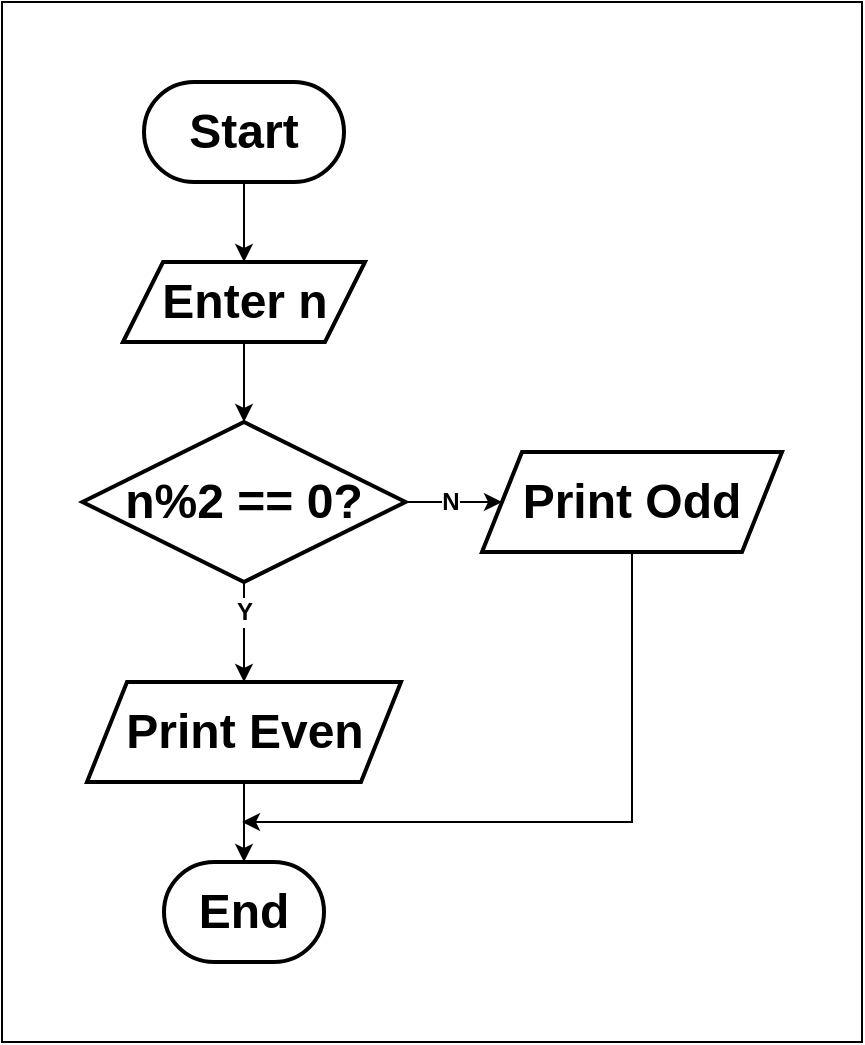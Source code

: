 <mxfile version="26.0.9">
  <diagram name="Page-1" id="Pfw512TBdEc4AL0B_62l">
    <mxGraphModel dx="108" dy="498" grid="1" gridSize="10" guides="1" tooltips="1" connect="1" arrows="1" fold="1" page="1" pageScale="1" pageWidth="827" pageHeight="1169" math="0" shadow="0">
      <root>
        <mxCell id="0" />
        <mxCell id="1" parent="0" />
        <mxCell id="2" value="" style="rounded=0;whiteSpace=wrap;html=1;strokeColor=default;fillColor=default;movable=1;resizable=1;rotatable=1;deletable=1;editable=1;locked=0;connectable=1;" parent="1" vertex="1">
          <mxGeometry x="1120" y="280" width="430" height="520" as="geometry" />
        </mxCell>
        <mxCell id="IJmXjw1ShNEismxhBZoX-8" style="edgeStyle=orthogonalEdgeStyle;rounded=0;orthogonalLoop=1;jettySize=auto;html=1;exitX=0.5;exitY=1;exitDx=0;exitDy=0;entryX=0.5;entryY=0;entryDx=0;entryDy=0;" parent="1" source="IJmXjw1ShNEismxhBZoX-3" target="IJmXjw1ShNEismxhBZoX-4" edge="1">
          <mxGeometry relative="1" as="geometry" />
        </mxCell>
        <mxCell id="IJmXjw1ShNEismxhBZoX-3" value="&lt;b&gt;&lt;font style=&quot;font-size: 24px;&quot;&gt;Start&lt;/font&gt;&lt;/b&gt;" style="rounded=1;whiteSpace=wrap;html=1;arcSize=50;strokeWidth=2;" parent="1" vertex="1">
          <mxGeometry x="1191" y="320" width="100" height="50" as="geometry" />
        </mxCell>
        <mxCell id="IJmXjw1ShNEismxhBZoX-9" style="edgeStyle=orthogonalEdgeStyle;rounded=0;orthogonalLoop=1;jettySize=auto;html=1;exitX=0.5;exitY=1;exitDx=0;exitDy=0;entryX=0.5;entryY=0;entryDx=0;entryDy=0;" parent="1" source="IJmXjw1ShNEismxhBZoX-4" target="lcP_tkz22S2U3AyWu_y0-2" edge="1">
          <mxGeometry relative="1" as="geometry" />
        </mxCell>
        <mxCell id="IJmXjw1ShNEismxhBZoX-4" value="&lt;b&gt;&lt;font style=&quot;font-size: 24px;&quot;&gt;&lt;font style=&quot;&quot;&gt;En&lt;/font&gt;ter n&lt;/font&gt;&lt;/b&gt;" style="shape=parallelogram;perimeter=parallelogramPerimeter;whiteSpace=wrap;html=1;fixedSize=1;align=center;strokeWidth=2;" parent="1" vertex="1">
          <mxGeometry x="1180.5" y="410" width="121" height="40" as="geometry" />
        </mxCell>
        <mxCell id="IJmXjw1ShNEismxhBZoX-10" style="edgeStyle=orthogonalEdgeStyle;rounded=0;orthogonalLoop=1;jettySize=auto;html=1;exitX=0.5;exitY=1;exitDx=0;exitDy=0;entryX=0.5;entryY=0;entryDx=0;entryDy=0;" parent="1" target="IJmXjw1ShNEismxhBZoX-6" edge="1" source="lcP_tkz22S2U3AyWu_y0-2">
          <mxGeometry relative="1" as="geometry">
            <mxPoint x="1240" y="570" as="sourcePoint" />
            <mxPoint x="1240.5" y="620" as="targetPoint" />
          </mxGeometry>
        </mxCell>
        <mxCell id="lcP_tkz22S2U3AyWu_y0-7" value="&lt;b&gt;&lt;font style=&quot;font-size: 12px;&quot;&gt;Y&lt;/font&gt;&lt;/b&gt;" style="edgeLabel;html=1;align=center;verticalAlign=middle;resizable=0;points=[];" parent="IJmXjw1ShNEismxhBZoX-10" vertex="1" connectable="0">
          <mxGeometry x="-0.303" relative="1" as="geometry">
            <mxPoint y="-3" as="offset" />
          </mxGeometry>
        </mxCell>
        <mxCell id="IJmXjw1ShNEismxhBZoX-11" style="edgeStyle=orthogonalEdgeStyle;rounded=0;orthogonalLoop=1;jettySize=auto;html=1;exitX=0.5;exitY=1;exitDx=0;exitDy=0;entryX=0.5;entryY=0;entryDx=0;entryDy=0;" parent="1" source="IJmXjw1ShNEismxhBZoX-6" target="IJmXjw1ShNEismxhBZoX-7" edge="1">
          <mxGeometry relative="1" as="geometry" />
        </mxCell>
        <mxCell id="IJmXjw1ShNEismxhBZoX-6" value="&lt;span style=&quot;font-size: 24px;&quot;&gt;&lt;b&gt;Print Even&lt;/b&gt;&lt;/span&gt;" style="shape=parallelogram;perimeter=parallelogramPerimeter;whiteSpace=wrap;html=1;fixedSize=1;align=center;strokeWidth=2;" parent="1" vertex="1">
          <mxGeometry x="1162.5" y="620" width="157" height="50" as="geometry" />
        </mxCell>
        <mxCell id="IJmXjw1ShNEismxhBZoX-7" value="&lt;span style=&quot;font-size: 24px;&quot;&gt;&lt;b&gt;End&lt;/b&gt;&lt;/span&gt;" style="rounded=1;whiteSpace=wrap;html=1;arcSize=50;strokeWidth=2;" parent="1" vertex="1">
          <mxGeometry x="1201" y="710" width="80" height="50" as="geometry" />
        </mxCell>
        <mxCell id="lcP_tkz22S2U3AyWu_y0-4" style="edgeStyle=orthogonalEdgeStyle;rounded=0;orthogonalLoop=1;jettySize=auto;html=1;exitX=1;exitY=0.5;exitDx=0;exitDy=0;entryX=0;entryY=0.5;entryDx=0;entryDy=0;" parent="1" source="lcP_tkz22S2U3AyWu_y0-2" target="lcP_tkz22S2U3AyWu_y0-3" edge="1">
          <mxGeometry relative="1" as="geometry" />
        </mxCell>
        <mxCell id="lcP_tkz22S2U3AyWu_y0-5" value="&lt;b&gt;&lt;font style=&quot;font-size: 12px;&quot;&gt;N&lt;/font&gt;&lt;/b&gt;" style="edgeLabel;html=1;align=center;verticalAlign=middle;resizable=0;points=[];" parent="lcP_tkz22S2U3AyWu_y0-4" vertex="1" connectable="0">
          <mxGeometry x="-0.277" y="1" relative="1" as="geometry">
            <mxPoint x="3" y="1" as="offset" />
          </mxGeometry>
        </mxCell>
        <mxCell id="lcP_tkz22S2U3AyWu_y0-2" value="&lt;b&gt;&lt;font style=&quot;font-size: 24px;&quot;&gt;n%2 == 0?&lt;/font&gt;&lt;/b&gt;" style="rhombus;whiteSpace=wrap;html=1;strokeWidth=2;align=center;" parent="1" vertex="1">
          <mxGeometry x="1160.25" y="490" width="161.5" height="80" as="geometry" />
        </mxCell>
        <mxCell id="lcP_tkz22S2U3AyWu_y0-10" style="edgeStyle=orthogonalEdgeStyle;rounded=0;orthogonalLoop=1;jettySize=auto;html=1;exitX=0.5;exitY=1;exitDx=0;exitDy=0;" parent="1" source="lcP_tkz22S2U3AyWu_y0-3" edge="1">
          <mxGeometry relative="1" as="geometry">
            <mxPoint x="1240" y="690" as="targetPoint" />
            <Array as="points">
              <mxPoint x="1435" y="690" />
            </Array>
          </mxGeometry>
        </mxCell>
        <mxCell id="lcP_tkz22S2U3AyWu_y0-3" value="&lt;span style=&quot;font-size: 24px;&quot;&gt;&lt;b&gt;Print Odd&lt;/b&gt;&lt;/span&gt;" style="shape=parallelogram;perimeter=parallelogramPerimeter;whiteSpace=wrap;html=1;fixedSize=1;align=center;strokeWidth=2;" parent="1" vertex="1">
          <mxGeometry x="1360" y="505" width="150" height="50" as="geometry" />
        </mxCell>
      </root>
    </mxGraphModel>
  </diagram>
</mxfile>
